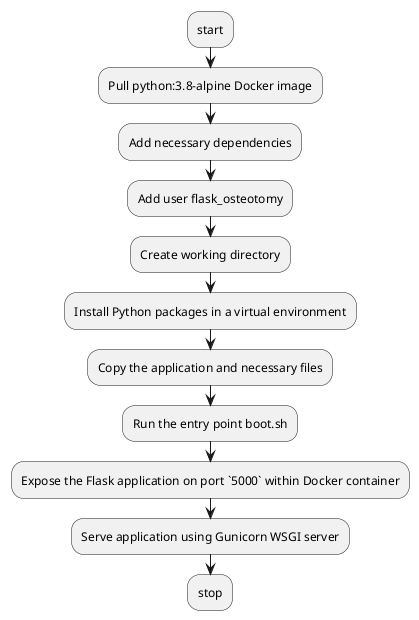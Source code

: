@startuml

:start;
:Pull python:3.8-alpine Docker image;
:Add necessary dependencies;
:Add user flask_osteotomy;
:Create working directory;
:Install Python packages in a virtual environment;
:Copy the application and necessary files;
:Run the entry point boot.sh;
:Expose the Flask application on port `5000` within Docker container;
:Serve application using Gunicorn WSGI server;
:stop;

@enduml